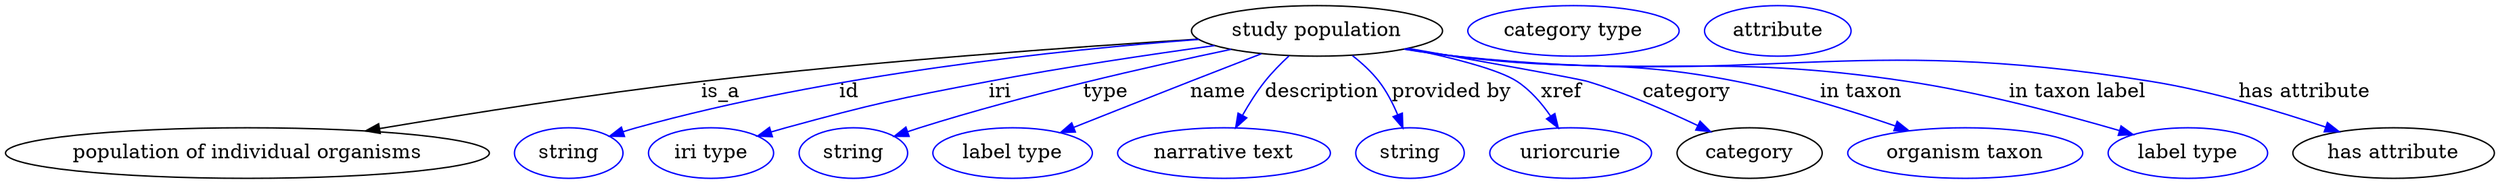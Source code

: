 digraph {
	graph [bb="0,0,1766.1,123"];
	node [label="\N"];
	"study population"	[height=0.5,
		label="study population",
		pos="930.58,105",
		width=2.4734];
	"population of individual organisms"	[height=0.5,
		pos="171.58,18",
		width=4.7662];
	"study population" -> "population of individual organisms"	[label=is_a,
		lp="507.58,61.5",
		pos="e,255.42,33.763 846.22,99.104 758.07,93.553 615.85,83.369 493.58,69 416.52,59.943 329.6,46.238 265.51,35.465"];
	id	[color=blue,
		height=0.5,
		label=string,
		pos="399.58,18",
		width=1.0652];
	"study population" -> id	[color=blue,
		label=id,
		lp="598.58,61.5",
		pos="e,428.57,29.99 846.76,98.899 749.33,91.442 584.44,74.064 447.58,36 444.48,35.135 441.28,34.172 438.08,33.155",
		style=solid];
	iri	[color=blue,
		height=0.5,
		label="iri type",
		pos="500.58,18",
		width=1.2277];
	"study population" -> iri	[color=blue,
		label=iri,
		lp="705.58,61.5",
		pos="e,533.88,29.93 857.92,94.565 811.83,88.215 751.03,79.165 697.58,69 633.51,56.813 617.52,53.14 554.58,36 551.01,35.026 547.31,33.97 \
543.61,32.877",
		style=solid];
	type	[color=blue,
		height=0.5,
		label=string,
		pos="601.58,18",
		width=1.0652];
	"study population" -> type	[color=blue,
		label=type,
		lp="780.58,61.5",
		pos="e,630.54,29.898 869.69,91.857 812.12,79.783 723.63,59.676 648.58,36 645.83,35.131 643,34.201 640.15,33.24",
		style=solid];
	name	[color=blue,
		height=0.5,
		label="label type",
		pos="714.58,18",
		width=1.5707];
	"study population" -> name	[color=blue,
		label=name,
		lp="860.58,61.5",
		pos="e,748.52,32.539 891.13,88.725 875.4,82.615 857.13,75.498 840.58,69 813.03,58.174 782.13,45.914 757.82,36.244",
		style=solid];
	description	[color=blue,
		height=0.5,
		label="narrative text",
		pos="864.58,18",
		width=2.0943];
	"study population" -> description	[color=blue,
		label=description,
		lp="934.08,61.5",
		pos="e,872.86,35.979 910.7,87.166 904.83,81.694 898.63,75.379 893.58,69 887.77,61.647 882.33,53.001 877.78,44.985",
		style=solid];
	"provided by"	[color=blue,
		height=0.5,
		label=string,
		pos="996.58,18",
		width=1.0652];
	"study population" -> "provided by"	[color=blue,
		label="provided by",
		lp="1026.1,61.5",
		pos="e,991.48,35.85 955.79,87.354 962.5,82.065 969.34,75.803 974.58,69 980.02,61.951 984.42,53.351 987.83,45.285",
		style=solid];
	xref	[color=blue,
		height=0.5,
		label=uriorcurie,
		pos="1110.6,18",
		width=1.5887];
	"study population" -> xref	[color=blue,
		label=xref,
		lp="1104.1,61.5",
		pos="e,1101.8,35.81 994.8,92.496 1026,86.058 1059.5,77.609 1072.6,69 1082,62.804 1090,53.445 1096.2,44.493",
		style=solid];
	category	[height=0.5,
		pos="1237.6,18",
		width=1.4263];
	"study population" -> category	[color=blue,
		label=category,
		lp="1193.1,61.5",
		pos="e,1209.9,33.183 995.29,92.57 1048.6,83.098 1116.4,70.892 1122.6,69 1149.6,60.797 1178.7,48.099 1200.9,37.552",
		style=solid];
	"in taxon"	[color=blue,
		height=0.5,
		label="organism taxon",
		pos="1390.6,18",
		width=2.3109];
	"study population" -> "in taxon"	[color=blue,
		label="in taxon",
		lp="1316.6,61.5",
		pos="e,1350.6,33.925 993.73,92.263 1005.3,90.336 1017.3,88.486 1028.6,87 1117.1,75.363 1141,86.255 1228.6,69 1267.1,61.419 1309.4,48.188 \
1341.1,37.24",
		style=solid];
	"in taxon label"	[color=blue,
		height=0.5,
		label="label type",
		pos="1548.6,18",
		width=1.5707];
	"study population" -> "in taxon label"	[color=blue,
		label="in taxon label",
		lp="1470.1,61.5",
		pos="e,1509.8,31.125 992.9,92.077 1004.7,90.133 1017,88.325 1028.6,87 1170.5,70.762 1208.3,90.299 1349.6,69 1401.7,61.144 1460.1,45.666 \
1500,34.002",
		style=solid];
	"has attribute"	[height=0.5,
		pos="1694.6,18",
		width=1.9859];
	"study population" -> "has attribute"	[color=blue,
		label="has attribute",
		lp="1631.6,61.5",
		pos="e,1655.9,33.213 992.36,91.978 1004.3,90.017 1016.8,88.229 1028.6,87 1247.1,64.172 1305.7,103.93 1522.6,69 1565.2,62.138 1612.2,48.019 \
1646.2,36.529",
		style=solid];
	"named thing_category"	[color=blue,
		height=0.5,
		label="category type",
		pos="1112.6,105",
		width=2.0762];
	"organismal entity_has attribute"	[color=blue,
		height=0.5,
		label=attribute,
		pos="1257.6,105",
		width=1.4443];
}

